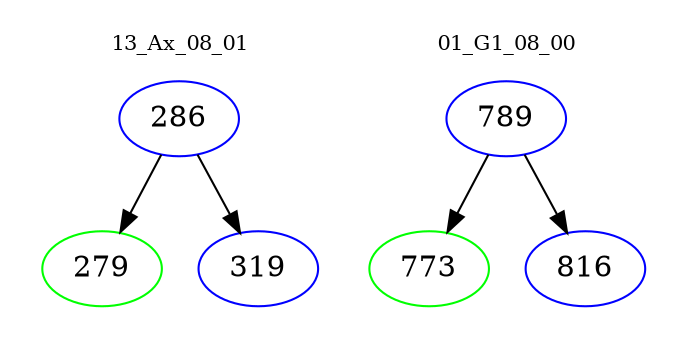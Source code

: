 digraph{
subgraph cluster_0 {
color = white
label = "13_Ax_08_01";
fontsize=10;
T0_286 [label="286", color="blue"]
T0_286 -> T0_279 [color="black"]
T0_279 [label="279", color="green"]
T0_286 -> T0_319 [color="black"]
T0_319 [label="319", color="blue"]
}
subgraph cluster_1 {
color = white
label = "01_G1_08_00";
fontsize=10;
T1_789 [label="789", color="blue"]
T1_789 -> T1_773 [color="black"]
T1_773 [label="773", color="green"]
T1_789 -> T1_816 [color="black"]
T1_816 [label="816", color="blue"]
}
}
